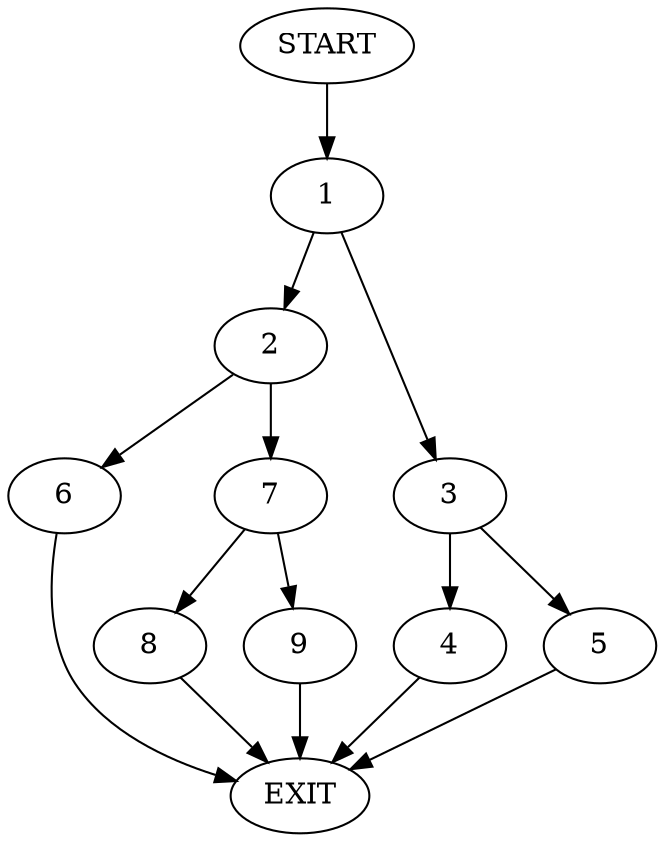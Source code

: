 digraph {
0 [label="START"]
10 [label="EXIT"]
0 -> 1
1 -> 2
1 -> 3
3 -> 4
3 -> 5
2 -> 6
2 -> 7
5 -> 10
4 -> 10
7 -> 8
7 -> 9
6 -> 10
9 -> 10
8 -> 10
}
